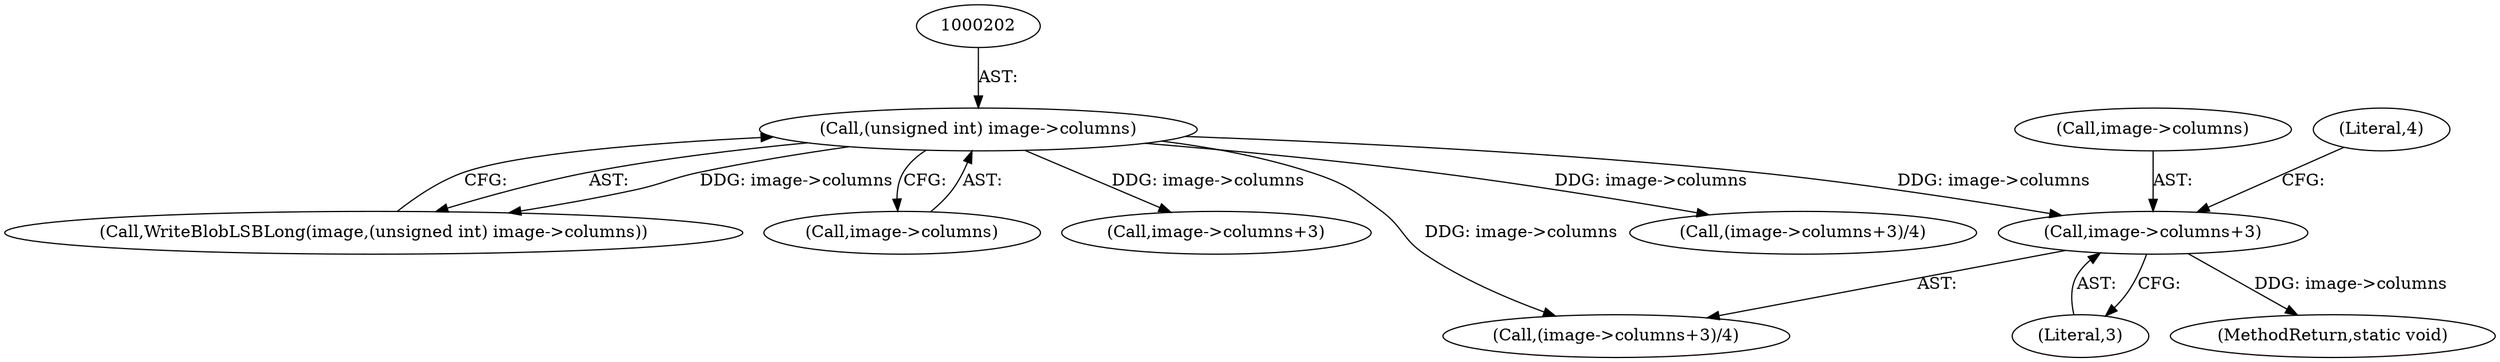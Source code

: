 digraph "1_ImageMagick_d7325bac173492b358417a0ad49fabad44447d52_9@pointer" {
"1000238" [label="(Call,image->columns+3)"];
"1000201" [label="(Call,(unsigned int) image->columns)"];
"1000237" [label="(Call,(image->columns+3)/4)"];
"1000219" [label="(Call,(image->columns+3)/4)"];
"1000239" [label="(Call,image->columns)"];
"1000238" [label="(Call,image->columns+3)"];
"1000199" [label="(Call,WriteBlobLSBLong(image,(unsigned int) image->columns))"];
"1000203" [label="(Call,image->columns)"];
"1000398" [label="(MethodReturn,static void)"];
"1000242" [label="(Literal,3)"];
"1000220" [label="(Call,image->columns+3)"];
"1000201" [label="(Call,(unsigned int) image->columns)"];
"1000243" [label="(Literal,4)"];
"1000238" -> "1000237"  [label="AST: "];
"1000238" -> "1000242"  [label="CFG: "];
"1000239" -> "1000238"  [label="AST: "];
"1000242" -> "1000238"  [label="AST: "];
"1000243" -> "1000238"  [label="CFG: "];
"1000238" -> "1000398"  [label="DDG: image->columns"];
"1000201" -> "1000238"  [label="DDG: image->columns"];
"1000201" -> "1000199"  [label="AST: "];
"1000201" -> "1000203"  [label="CFG: "];
"1000202" -> "1000201"  [label="AST: "];
"1000203" -> "1000201"  [label="AST: "];
"1000199" -> "1000201"  [label="CFG: "];
"1000201" -> "1000199"  [label="DDG: image->columns"];
"1000201" -> "1000219"  [label="DDG: image->columns"];
"1000201" -> "1000220"  [label="DDG: image->columns"];
"1000201" -> "1000237"  [label="DDG: image->columns"];
}
